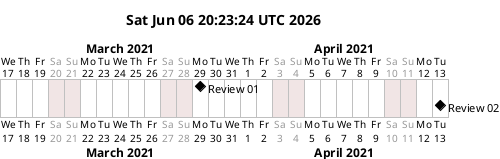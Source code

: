 {
  "sha1": "798qj111tamjq3xaqajbkuko8wcev62",
  "insertion": {
    "when": "2024-05-30T20:48:21.150Z",
    "url": "https://forum.plantuml.net/13434/gantt-milestone-bug?show=13448#c13448",
    "user": "plantuml@gmail.com"
  }
}
@startgantt
title %date()

Project starts 2021-03-17

saturday are closed
sunday are closed

' Milestones
[Review 01] happens at 2021-03-29
[Review 02] happens on 3 weeks after [Review 01]'s end
@endgantt
